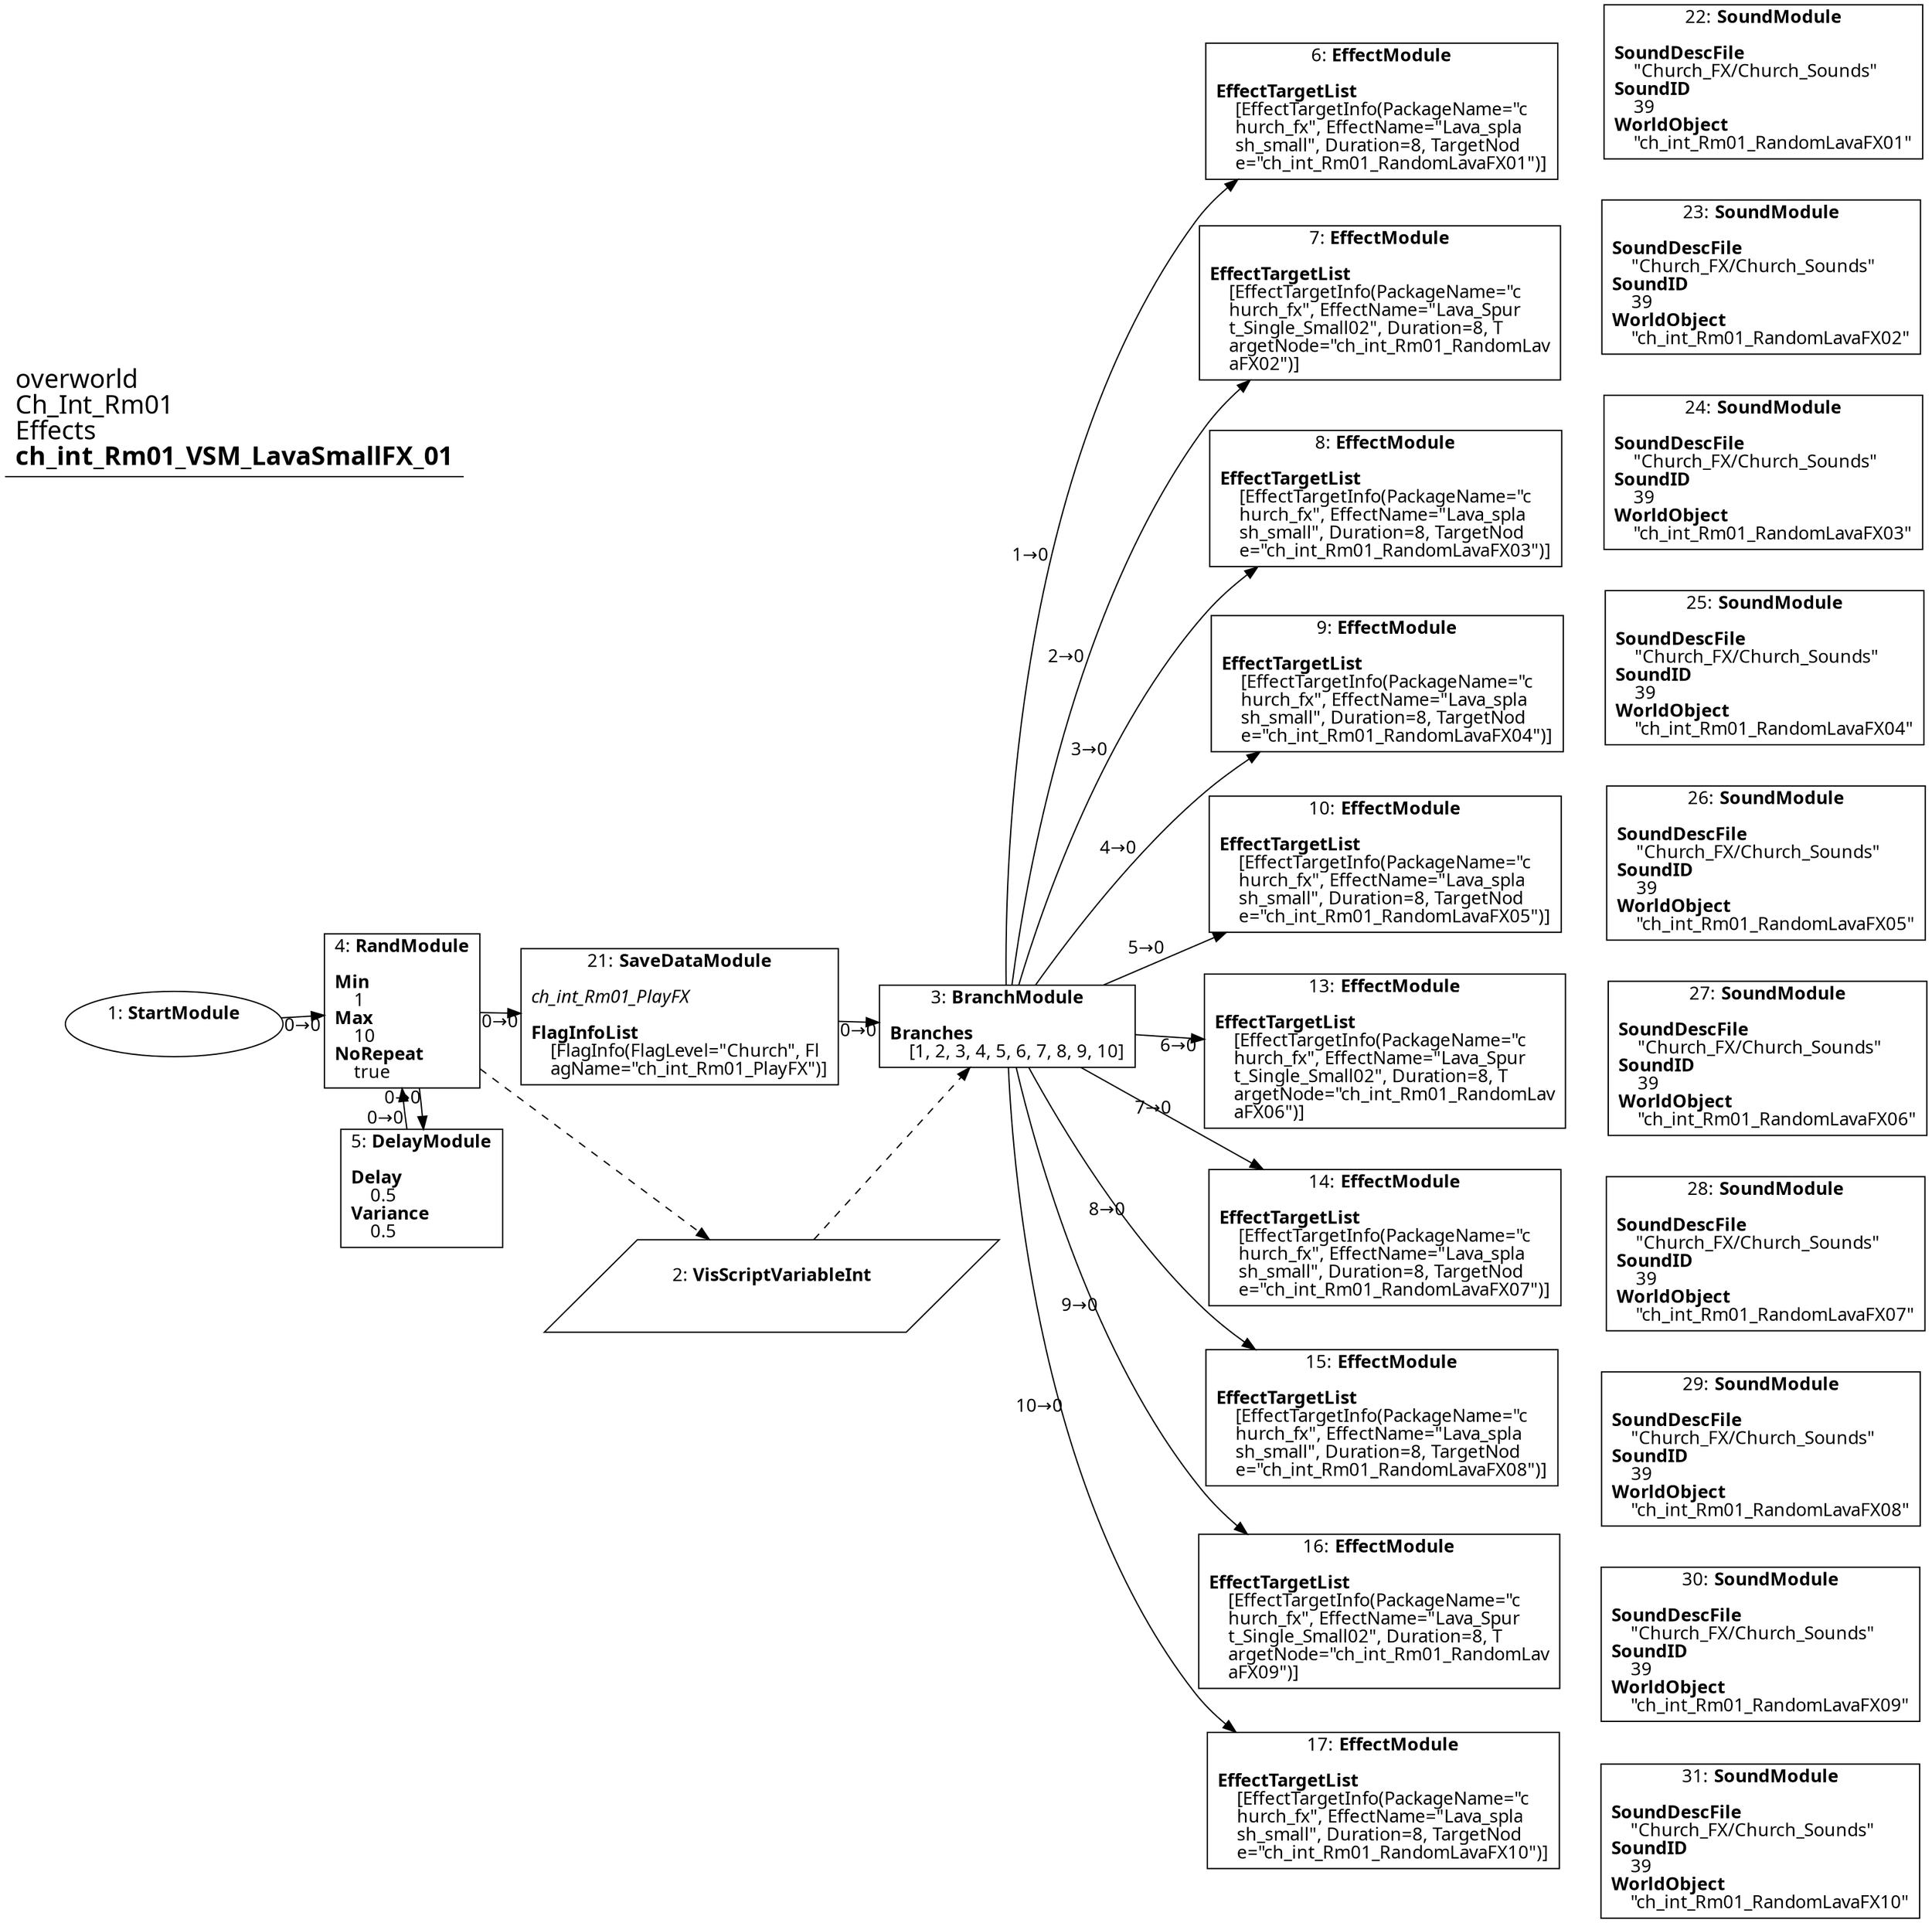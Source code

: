 digraph {
    layout = fdp;
    overlap = prism;
    sep = "+16";
    splines = spline;

    node [ shape = box ];

    graph [ fontname = "Segoe UI" ];
    node [ fontname = "Segoe UI" ];
    edge [ fontname = "Segoe UI" ];

    1 [ label = <1: <b>StartModule</b><br/><br/>> ];
    1 [ shape = oval ]
    1 [ pos = "0.047000002,-0.28500003!" ];
    1 -> 4 [ label = "0→0" ];

    2 [ label = <2: <b>VisScriptVariableInt</b><br/><br/>> ];
    2 [ shape = parallelogram ]
    2 [ pos = "0.50200003,-0.549!" ];

    3 [ label = <3: <b>BranchModule</b><br/><br/><b>Branches</b><br align="left"/>    [1, 2, 3, 4, 5, 6, 7, 8, 9, 10]<br align="left"/>> ];
    3 [ pos = "0.76500005,-0.28500003!" ];
    3 -> 6 [ label = "1→0" ];
    3 -> 7 [ label = "2→0" ];
    3 -> 8 [ label = "3→0" ];
    3 -> 9 [ label = "4→0" ];
    3 -> 10 [ label = "5→0" ];
    3 -> 13 [ label = "6→0" ];
    3 -> 14 [ label = "7→0" ];
    3 -> 15 [ label = "8→0" ];
    3 -> 16 [ label = "9→0" ];
    3 -> 17 [ label = "10→0" ];
    2 -> 3 [ style = dashed ];

    4 [ label = <4: <b>RandModule</b><br/><br/><b>Min</b><br align="left"/>    1<br align="left"/><b>Max</b><br align="left"/>    10<br align="left"/><b>NoRepeat</b><br align="left"/>    true<br align="left"/>> ];
    4 [ pos = "0.25500003,-0.28500003!" ];
    4 -> 5 [ label = "0→0" ];
    4 -> 21 [ label = "0→0" ];
    4 -> 2 [ style = dashed ];

    5 [ label = <5: <b>DelayModule</b><br/><br/><b>Delay</b><br align="left"/>    0.5<br align="left"/><b>Variance</b><br align="left"/>    0.5<br align="left"/>> ];
    5 [ pos = "0.26700002,-0.47900003!" ];
    5 -> 4 [ label = "0→0" ];

    6 [ label = <6: <b>EffectModule</b><br/><br/><b>EffectTargetList</b><br align="left"/>    [EffectTargetInfo(PackageName=&quot;c<br align="left"/>    hurch_fx&quot;, EffectName=&quot;Lava_spla<br align="left"/>    sh_small&quot;, Duration=8, TargetNod<br align="left"/>    e=&quot;ch_int_Rm01_RandomLavaFX01&quot;)]<br align="left"/>> ];
    6 [ pos = "1.4720001,0.35000002!" ];

    7 [ label = <7: <b>EffectModule</b><br/><br/><b>EffectTargetList</b><br align="left"/>    [EffectTargetInfo(PackageName=&quot;c<br align="left"/>    hurch_fx&quot;, EffectName=&quot;Lava_Spur<br align="left"/>    t_Single_Small02&quot;, Duration=8, T<br align="left"/>    argetNode=&quot;ch_int_Rm01_RandomLav<br align="left"/>    aFX02&quot;)]<br align="left"/>> ];
    7 [ pos = "1.473,0.22700001!" ];

    8 [ label = <8: <b>EffectModule</b><br/><br/><b>EffectTargetList</b><br align="left"/>    [EffectTargetInfo(PackageName=&quot;c<br align="left"/>    hurch_fx&quot;, EffectName=&quot;Lava_spla<br align="left"/>    sh_small&quot;, Duration=8, TargetNod<br align="left"/>    e=&quot;ch_int_Rm01_RandomLavaFX03&quot;)]<br align="left"/>> ];
    8 [ pos = "1.4740001,0.1!" ];

    9 [ label = <9: <b>EffectModule</b><br/><br/><b>EffectTargetList</b><br align="left"/>    [EffectTargetInfo(PackageName=&quot;c<br align="left"/>    hurch_fx&quot;, EffectName=&quot;Lava_spla<br align="left"/>    sh_small&quot;, Duration=8, TargetNod<br align="left"/>    e=&quot;ch_int_Rm01_RandomLavaFX04&quot;)]<br align="left"/>> ];
    9 [ pos = "1.4740001,-0.027!" ];

    10 [ label = <10: <b>EffectModule</b><br/><br/><b>EffectTargetList</b><br align="left"/>    [EffectTargetInfo(PackageName=&quot;c<br align="left"/>    hurch_fx&quot;, EffectName=&quot;Lava_spla<br align="left"/>    sh_small&quot;, Duration=8, TargetNod<br align="left"/>    e=&quot;ch_int_Rm01_RandomLavaFX05&quot;)]<br align="left"/>> ];
    10 [ pos = "1.473,-0.15400001!" ];

    13 [ label = <13: <b>EffectModule</b><br/><br/><b>EffectTargetList</b><br align="left"/>    [EffectTargetInfo(PackageName=&quot;c<br align="left"/>    hurch_fx&quot;, EffectName=&quot;Lava_Spur<br align="left"/>    t_Single_Small02&quot;, Duration=8, T<br align="left"/>    argetNode=&quot;ch_int_Rm01_RandomLav<br align="left"/>    aFX06&quot;)]<br align="left"/>> ];
    13 [ pos = "1.4740001,-0.28!" ];

    14 [ label = <14: <b>EffectModule</b><br/><br/><b>EffectTargetList</b><br align="left"/>    [EffectTargetInfo(PackageName=&quot;c<br align="left"/>    hurch_fx&quot;, EffectName=&quot;Lava_spla<br align="left"/>    sh_small&quot;, Duration=8, TargetNod<br align="left"/>    e=&quot;ch_int_Rm01_RandomLavaFX07&quot;)]<br align="left"/>> ];
    14 [ pos = "1.475,-0.407!" ];

    15 [ label = <15: <b>EffectModule</b><br/><br/><b>EffectTargetList</b><br align="left"/>    [EffectTargetInfo(PackageName=&quot;c<br align="left"/>    hurch_fx&quot;, EffectName=&quot;Lava_spla<br align="left"/>    sh_small&quot;, Duration=8, TargetNod<br align="left"/>    e=&quot;ch_int_Rm01_RandomLavaFX08&quot;)]<br align="left"/>> ];
    15 [ pos = "1.475,-0.53400004!" ];

    16 [ label = <16: <b>EffectModule</b><br/><br/><b>EffectTargetList</b><br align="left"/>    [EffectTargetInfo(PackageName=&quot;c<br align="left"/>    hurch_fx&quot;, EffectName=&quot;Lava_Spur<br align="left"/>    t_Single_Small02&quot;, Duration=8, T<br align="left"/>    argetNode=&quot;ch_int_Rm01_RandomLav<br align="left"/>    aFX09&quot;)]<br align="left"/>> ];
    16 [ pos = "1.478,-0.65300006!" ];

    17 [ label = <17: <b>EffectModule</b><br/><br/><b>EffectTargetList</b><br align="left"/>    [EffectTargetInfo(PackageName=&quot;c<br align="left"/>    hurch_fx&quot;, EffectName=&quot;Lava_spla<br align="left"/>    sh_small&quot;, Duration=8, TargetNod<br align="left"/>    e=&quot;ch_int_Rm01_RandomLavaFX10&quot;)]<br align="left"/>> ];
    17 [ pos = "1.4790001,-0.78000003!" ];

    21 [ label = <21: <b>SaveDataModule</b><br/><br/><i>ch_int_Rm01_PlayFX<br align="left"/></i><br align="left"/><b>FlagInfoList</b><br align="left"/>    [FlagInfo(FlagLevel=&quot;Church&quot;, Fl<br align="left"/>    agName=&quot;ch_int_Rm01_PlayFX&quot;)]<br align="left"/>> ];
    21 [ pos = "0.521,-0.28500003!" ];
    21 -> 3 [ label = "0→0" ];

    22 [ label = <22: <b>SoundModule</b><br/><br/><b>SoundDescFile</b><br align="left"/>    &quot;Church_FX/Church_Sounds&quot;<br align="left"/><b>SoundID</b><br align="left"/>    39<br align="left"/><b>WorldObject</b><br align="left"/>    &quot;ch_int_Rm01_RandomLavaFX01&quot;<br align="left"/>> ];
    22 [ pos = "1.7160001,0.374!" ];

    23 [ label = <23: <b>SoundModule</b><br/><br/><b>SoundDescFile</b><br align="left"/>    &quot;Church_FX/Church_Sounds&quot;<br align="left"/><b>SoundID</b><br align="left"/>    39<br align="left"/><b>WorldObject</b><br align="left"/>    &quot;ch_int_Rm01_RandomLavaFX02&quot;<br align="left"/>> ];
    23 [ pos = "1.713,0.24000001!" ];

    24 [ label = <24: <b>SoundModule</b><br/><br/><b>SoundDescFile</b><br align="left"/>    &quot;Church_FX/Church_Sounds&quot;<br align="left"/><b>SoundID</b><br align="left"/>    39<br align="left"/><b>WorldObject</b><br align="left"/>    &quot;ch_int_Rm01_RandomLavaFX03&quot;<br align="left"/>> ];
    24 [ pos = "1.7120001,0.11000001!" ];

    25 [ label = <25: <b>SoundModule</b><br/><br/><b>SoundDescFile</b><br align="left"/>    &quot;Church_FX/Church_Sounds&quot;<br align="left"/><b>SoundID</b><br align="left"/>    39<br align="left"/><b>WorldObject</b><br align="left"/>    &quot;ch_int_Rm01_RandomLavaFX04&quot;<br align="left"/>> ];
    25 [ pos = "1.71,-0.023000002!" ];

    26 [ label = <26: <b>SoundModule</b><br/><br/><b>SoundDescFile</b><br align="left"/>    &quot;Church_FX/Church_Sounds&quot;<br align="left"/><b>SoundID</b><br align="left"/>    39<br align="left"/><b>WorldObject</b><br align="left"/>    &quot;ch_int_Rm01_RandomLavaFX05&quot;<br align="left"/>> ];
    26 [ pos = "1.7080001,-0.15100001!" ];

    27 [ label = <27: <b>SoundModule</b><br/><br/><b>SoundDescFile</b><br align="left"/>    &quot;Church_FX/Church_Sounds&quot;<br align="left"/><b>SoundID</b><br align="left"/>    39<br align="left"/><b>WorldObject</b><br align="left"/>    &quot;ch_int_Rm01_RandomLavaFX06&quot;<br align="left"/>> ];
    27 [ pos = "1.7080001,-0.27800003!" ];

    28 [ label = <28: <b>SoundModule</b><br/><br/><b>SoundDescFile</b><br align="left"/>    &quot;Church_FX/Church_Sounds&quot;<br align="left"/><b>SoundID</b><br align="left"/>    39<br align="left"/><b>WorldObject</b><br align="left"/>    &quot;ch_int_Rm01_RandomLavaFX07&quot;<br align="left"/>> ];
    28 [ pos = "1.7080001,-0.41000003!" ];

    29 [ label = <29: <b>SoundModule</b><br/><br/><b>SoundDescFile</b><br align="left"/>    &quot;Church_FX/Church_Sounds&quot;<br align="left"/><b>SoundID</b><br align="left"/>    39<br align="left"/><b>WorldObject</b><br align="left"/>    &quot;ch_int_Rm01_RandomLavaFX08&quot;<br align="left"/>> ];
    29 [ pos = "1.705,-0.54200006!" ];

    30 [ label = <30: <b>SoundModule</b><br/><br/><b>SoundDescFile</b><br align="left"/>    &quot;Church_FX/Church_Sounds&quot;<br align="left"/><b>SoundID</b><br align="left"/>    39<br align="left"/><b>WorldObject</b><br align="left"/>    &quot;ch_int_Rm01_RandomLavaFX09&quot;<br align="left"/>> ];
    30 [ pos = "1.7030001,-0.674!" ];

    31 [ label = <31: <b>SoundModule</b><br/><br/><b>SoundDescFile</b><br align="left"/>    &quot;Church_FX/Church_Sounds&quot;<br align="left"/><b>SoundID</b><br align="left"/>    39<br align="left"/><b>WorldObject</b><br align="left"/>    &quot;ch_int_Rm01_RandomLavaFX10&quot;<br align="left"/>> ];
    31 [ pos = "1.7040001,-0.808!" ];

    title [ pos = "0.046000004,0.37500003!" ];
    title [ shape = underline ];
    title [ label = <<font point-size="20">overworld<br align="left"/>Ch_Int_Rm01<br align="left"/>Effects<br align="left"/><b>ch_int_Rm01_VSM_LavaSmallFX_01</b><br align="left"/></font>> ];
}

